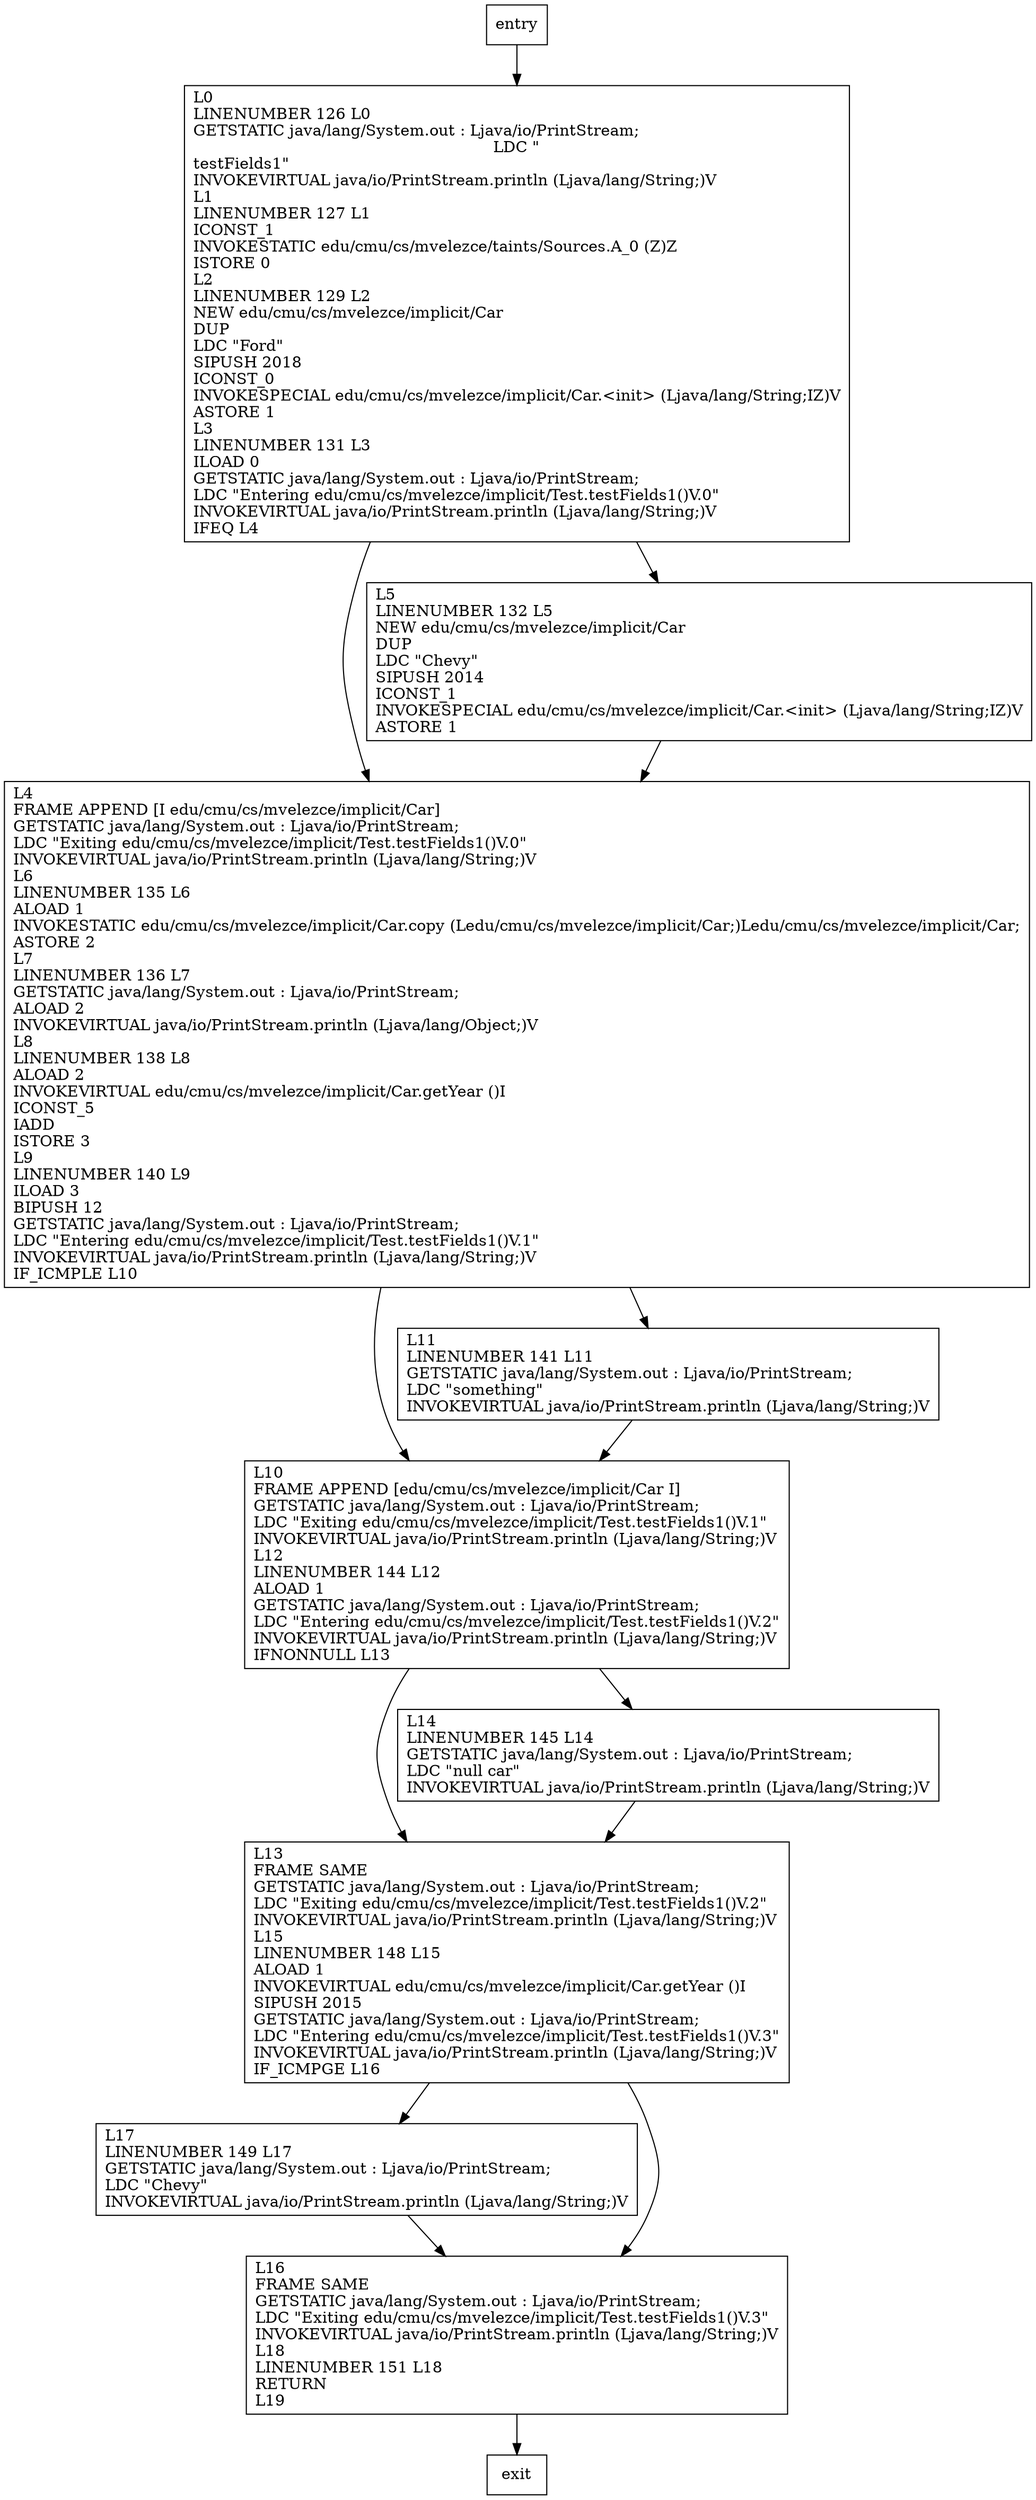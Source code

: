 digraph testFields1 {
node [shape=record];
791405879 [label="L0\lLINENUMBER 126 L0\lGETSTATIC java/lang/System.out : Ljava/io/PrintStream;\lLDC \"\ntestFields1\"\lINVOKEVIRTUAL java/io/PrintStream.println (Ljava/lang/String;)V\lL1\lLINENUMBER 127 L1\lICONST_1\lINVOKESTATIC edu/cmu/cs/mvelezce/taints/Sources.A_0 (Z)Z\lISTORE 0\lL2\lLINENUMBER 129 L2\lNEW edu/cmu/cs/mvelezce/implicit/Car\lDUP\lLDC \"Ford\"\lSIPUSH 2018\lICONST_0\lINVOKESPECIAL edu/cmu/cs/mvelezce/implicit/Car.\<init\> (Ljava/lang/String;IZ)V\lASTORE 1\lL3\lLINENUMBER 131 L3\lILOAD 0\lGETSTATIC java/lang/System.out : Ljava/io/PrintStream;\lLDC \"Entering edu/cmu/cs/mvelezce/implicit/Test.testFields1()V.0\"\lINVOKEVIRTUAL java/io/PrintStream.println (Ljava/lang/String;)V\lIFEQ L4\l"];
68797751 [label="L13\lFRAME SAME\lGETSTATIC java/lang/System.out : Ljava/io/PrintStream;\lLDC \"Exiting edu/cmu/cs/mvelezce/implicit/Test.testFields1()V.2\"\lINVOKEVIRTUAL java/io/PrintStream.println (Ljava/lang/String;)V\lL15\lLINENUMBER 148 L15\lALOAD 1\lINVOKEVIRTUAL edu/cmu/cs/mvelezce/implicit/Car.getYear ()I\lSIPUSH 2015\lGETSTATIC java/lang/System.out : Ljava/io/PrintStream;\lLDC \"Entering edu/cmu/cs/mvelezce/implicit/Test.testFields1()V.3\"\lINVOKEVIRTUAL java/io/PrintStream.println (Ljava/lang/String;)V\lIF_ICMPGE L16\l"];
316037312 [label="L4\lFRAME APPEND [I edu/cmu/cs/mvelezce/implicit/Car]\lGETSTATIC java/lang/System.out : Ljava/io/PrintStream;\lLDC \"Exiting edu/cmu/cs/mvelezce/implicit/Test.testFields1()V.0\"\lINVOKEVIRTUAL java/io/PrintStream.println (Ljava/lang/String;)V\lL6\lLINENUMBER 135 L6\lALOAD 1\lINVOKESTATIC edu/cmu/cs/mvelezce/implicit/Car.copy (Ledu/cmu/cs/mvelezce/implicit/Car;)Ledu/cmu/cs/mvelezce/implicit/Car;\lASTORE 2\lL7\lLINENUMBER 136 L7\lGETSTATIC java/lang/System.out : Ljava/io/PrintStream;\lALOAD 2\lINVOKEVIRTUAL java/io/PrintStream.println (Ljava/lang/Object;)V\lL8\lLINENUMBER 138 L8\lALOAD 2\lINVOKEVIRTUAL edu/cmu/cs/mvelezce/implicit/Car.getYear ()I\lICONST_5\lIADD\lISTORE 3\lL9\lLINENUMBER 140 L9\lILOAD 3\lBIPUSH 12\lGETSTATIC java/lang/System.out : Ljava/io/PrintStream;\lLDC \"Entering edu/cmu/cs/mvelezce/implicit/Test.testFields1()V.1\"\lINVOKEVIRTUAL java/io/PrintStream.println (Ljava/lang/String;)V\lIF_ICMPLE L10\l"];
606705962 [label="L10\lFRAME APPEND [edu/cmu/cs/mvelezce/implicit/Car I]\lGETSTATIC java/lang/System.out : Ljava/io/PrintStream;\lLDC \"Exiting edu/cmu/cs/mvelezce/implicit/Test.testFields1()V.1\"\lINVOKEVIRTUAL java/io/PrintStream.println (Ljava/lang/String;)V\lL12\lLINENUMBER 144 L12\lALOAD 1\lGETSTATIC java/lang/System.out : Ljava/io/PrintStream;\lLDC \"Entering edu/cmu/cs/mvelezce/implicit/Test.testFields1()V.2\"\lINVOKEVIRTUAL java/io/PrintStream.println (Ljava/lang/String;)V\lIFNONNULL L13\l"];
12884933 [label="L17\lLINENUMBER 149 L17\lGETSTATIC java/lang/System.out : Ljava/io/PrintStream;\lLDC \"Chevy\"\lINVOKEVIRTUAL java/io/PrintStream.println (Ljava/lang/String;)V\l"];
1758241342 [label="L16\lFRAME SAME\lGETSTATIC java/lang/System.out : Ljava/io/PrintStream;\lLDC \"Exiting edu/cmu/cs/mvelezce/implicit/Test.testFields1()V.3\"\lINVOKEVIRTUAL java/io/PrintStream.println (Ljava/lang/String;)V\lL18\lLINENUMBER 151 L18\lRETURN\lL19\l"];
855085682 [label="L5\lLINENUMBER 132 L5\lNEW edu/cmu/cs/mvelezce/implicit/Car\lDUP\lLDC \"Chevy\"\lSIPUSH 2014\lICONST_1\lINVOKESPECIAL edu/cmu/cs/mvelezce/implicit/Car.\<init\> (Ljava/lang/String;IZ)V\lASTORE 1\l"];
1415306443 [label="L11\lLINENUMBER 141 L11\lGETSTATIC java/lang/System.out : Ljava/io/PrintStream;\lLDC \"something\"\lINVOKEVIRTUAL java/io/PrintStream.println (Ljava/lang/String;)V\l"];
175354820 [label="L14\lLINENUMBER 145 L14\lGETSTATIC java/lang/System.out : Ljava/io/PrintStream;\lLDC \"null car\"\lINVOKEVIRTUAL java/io/PrintStream.println (Ljava/lang/String;)V\l"];
entry;
exit;
entry -> 791405879;
791405879 -> 316037312;
791405879 -> 855085682;
68797751 -> 12884933;
68797751 -> 1758241342;
316037312 -> 606705962;
316037312 -> 1415306443;
606705962 -> 68797751;
606705962 -> 175354820;
12884933 -> 1758241342;
1758241342 -> exit;
855085682 -> 316037312;
1415306443 -> 606705962;
175354820 -> 68797751;
}
